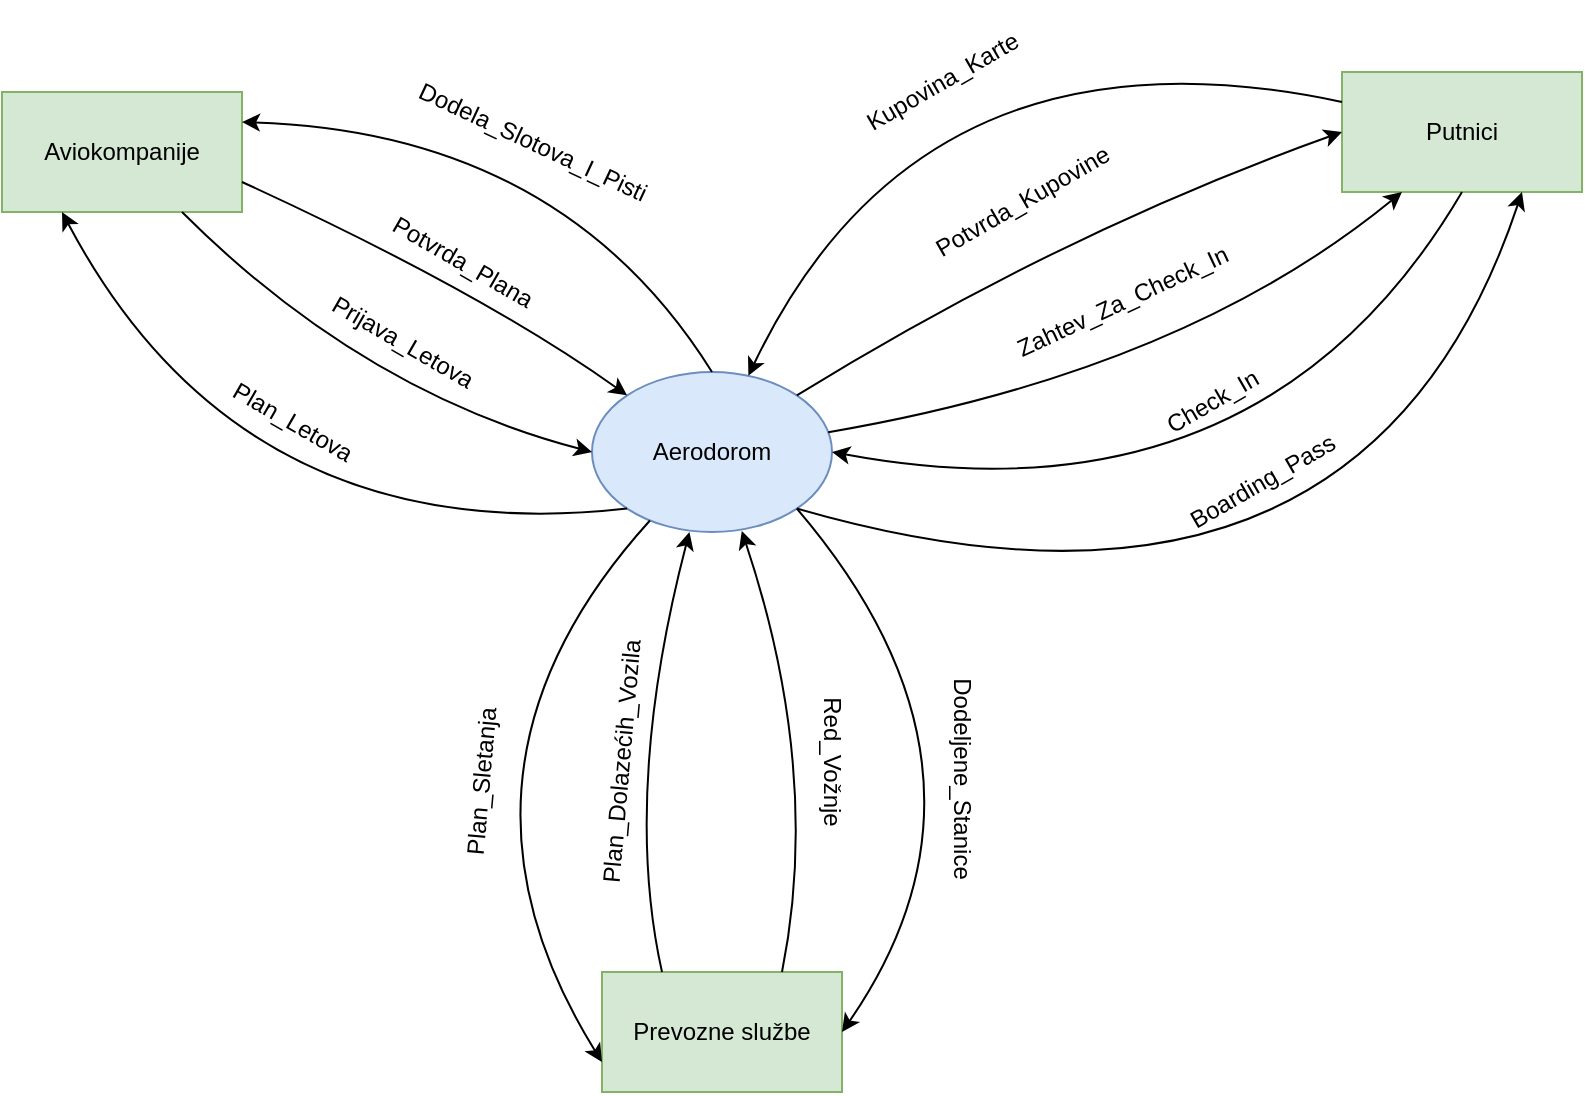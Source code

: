 <mxfile version="24.2.1" type="github" pages="2">
  <diagram name="Page-1" id="dMkPxCsCgYjrnD1cgaSa">
    <mxGraphModel dx="1720" dy="753" grid="1" gridSize="10" guides="1" tooltips="1" connect="1" arrows="1" fold="1" page="1" pageScale="1" pageWidth="850" pageHeight="1100" math="0" shadow="0">
      <root>
        <mxCell id="0" />
        <mxCell id="1" parent="0" />
        <mxCell id="N16-ZTEuNdFkC9tZuBwp-1" value="Aerodorom" style="ellipse;whiteSpace=wrap;html=1;fillColor=#dae8fc;strokeColor=#6c8ebf;" parent="1" vertex="1">
          <mxGeometry x="335" y="240" width="120" height="80" as="geometry" />
        </mxCell>
        <mxCell id="N16-ZTEuNdFkC9tZuBwp-2" value="Aviokompanije" style="rounded=0;whiteSpace=wrap;html=1;fillColor=#d5e8d4;strokeColor=#82b366;" parent="1" vertex="1">
          <mxGeometry x="40" y="100" width="120" height="60" as="geometry" />
        </mxCell>
        <mxCell id="N16-ZTEuNdFkC9tZuBwp-3" value="Putnici" style="rounded=0;whiteSpace=wrap;html=1;fillColor=#d5e8d4;strokeColor=#82b366;" parent="1" vertex="1">
          <mxGeometry x="710" y="90" width="120" height="60" as="geometry" />
        </mxCell>
        <mxCell id="N16-ZTEuNdFkC9tZuBwp-5" value="Prevozne službe" style="rounded=0;whiteSpace=wrap;html=1;fillColor=#d5e8d4;strokeColor=#82b366;" parent="1" vertex="1">
          <mxGeometry x="340" y="540" width="120" height="60" as="geometry" />
        </mxCell>
        <mxCell id="eC6ODSTQ5AMTib5HG7hx-1" value="" style="curved=1;endArrow=classic;html=1;rounded=0;exitX=0;exitY=0.25;exitDx=0;exitDy=0;" parent="1" source="N16-ZTEuNdFkC9tZuBwp-3" target="N16-ZTEuNdFkC9tZuBwp-1" edge="1">
          <mxGeometry width="50" height="50" relative="1" as="geometry">
            <mxPoint x="432.426" y="183.356" as="sourcePoint" />
            <mxPoint x="590" y="76.64" as="targetPoint" />
            <Array as="points">
              <mxPoint x="500" y="60" />
            </Array>
          </mxGeometry>
        </mxCell>
        <mxCell id="eC6ODSTQ5AMTib5HG7hx-2" value="" style="curved=1;endArrow=classic;html=1;rounded=0;entryX=0;entryY=0.5;entryDx=0;entryDy=0;exitX=1;exitY=0;exitDx=0;exitDy=0;" parent="1" source="N16-ZTEuNdFkC9tZuBwp-1" target="N16-ZTEuNdFkC9tZuBwp-3" edge="1">
          <mxGeometry width="50" height="50" relative="1" as="geometry">
            <mxPoint x="480" y="250" as="sourcePoint" />
            <mxPoint x="628" y="200" as="targetPoint" />
            <Array as="points">
              <mxPoint x="570" y="170" />
            </Array>
          </mxGeometry>
        </mxCell>
        <mxCell id="eC6ODSTQ5AMTib5HG7hx-4" value="" style="curved=1;endArrow=classic;html=1;rounded=0;entryX=1;entryY=0.25;entryDx=0;entryDy=0;exitX=0.5;exitY=0;exitDx=0;exitDy=0;" parent="1" source="N16-ZTEuNdFkC9tZuBwp-1" target="N16-ZTEuNdFkC9tZuBwp-2" edge="1">
          <mxGeometry width="50" height="50" relative="1" as="geometry">
            <mxPoint x="330" y="250" as="sourcePoint" />
            <mxPoint x="300" y="160" as="targetPoint" />
            <Array as="points">
              <mxPoint x="320" y="120" />
            </Array>
          </mxGeometry>
        </mxCell>
        <mxCell id="eC6ODSTQ5AMTib5HG7hx-7" value="" style="curved=1;endArrow=classic;html=1;rounded=0;exitX=0.75;exitY=1;exitDx=0;exitDy=0;entryX=0;entryY=0.5;entryDx=0;entryDy=0;" parent="1" source="N16-ZTEuNdFkC9tZuBwp-2" target="N16-ZTEuNdFkC9tZuBwp-1" edge="1">
          <mxGeometry width="50" height="50" relative="1" as="geometry">
            <mxPoint x="320" y="310" as="sourcePoint" />
            <mxPoint x="380" y="280" as="targetPoint" />
            <Array as="points">
              <mxPoint x="220" y="250" />
            </Array>
          </mxGeometry>
        </mxCell>
        <mxCell id="eC6ODSTQ5AMTib5HG7hx-9" value="Prijava_Letova" style="text;html=1;align=center;verticalAlign=middle;resizable=0;points=[];autosize=1;strokeColor=none;fillColor=none;rotation=30;" parent="1" vertex="1">
          <mxGeometry x="190" y="210" width="100" height="30" as="geometry" />
        </mxCell>
        <mxCell id="eC6ODSTQ5AMTib5HG7hx-13" value="" style="curved=1;endArrow=classic;html=1;rounded=0;entryX=0.25;entryY=1;entryDx=0;entryDy=0;exitX=0;exitY=1;exitDx=0;exitDy=0;" parent="1" source="N16-ZTEuNdFkC9tZuBwp-1" target="N16-ZTEuNdFkC9tZuBwp-2" edge="1">
          <mxGeometry width="50" height="50" relative="1" as="geometry">
            <mxPoint x="350" y="370" as="sourcePoint" />
            <mxPoint x="140" y="340" as="targetPoint" />
            <Array as="points">
              <mxPoint x="160" y="330" />
            </Array>
          </mxGeometry>
        </mxCell>
        <mxCell id="eC6ODSTQ5AMTib5HG7hx-15" value="Plan_Letova" style="text;html=1;align=center;verticalAlign=middle;resizable=0;points=[];autosize=1;strokeColor=none;fillColor=none;rotation=30;" parent="1" vertex="1">
          <mxGeometry x="140" y="250" width="90" height="30" as="geometry" />
        </mxCell>
        <mxCell id="eC6ODSTQ5AMTib5HG7hx-16" value="" style="curved=1;endArrow=classic;html=1;rounded=0;entryX=1;entryY=0.5;entryDx=0;entryDy=0;exitX=0.5;exitY=1;exitDx=0;exitDy=0;" parent="1" source="N16-ZTEuNdFkC9tZuBwp-3" target="N16-ZTEuNdFkC9tZuBwp-1" edge="1">
          <mxGeometry width="50" height="50" relative="1" as="geometry">
            <mxPoint x="400" y="380" as="sourcePoint" />
            <mxPoint x="450" y="330" as="targetPoint" />
            <Array as="points">
              <mxPoint x="670" y="320" />
            </Array>
          </mxGeometry>
        </mxCell>
        <mxCell id="zYkxHDBRKhAp642EZ0QI-1" value="" style="curved=1;endArrow=classic;html=1;rounded=0;exitX=0.25;exitY=0;exitDx=0;exitDy=0;entryX=0.406;entryY=1;entryDx=0;entryDy=0;entryPerimeter=0;" edge="1" parent="1" source="N16-ZTEuNdFkC9tZuBwp-5" target="N16-ZTEuNdFkC9tZuBwp-1">
          <mxGeometry width="50" height="50" relative="1" as="geometry">
            <mxPoint x="265" y="370" as="sourcePoint" />
            <mxPoint x="380" y="320" as="targetPoint" />
            <Array as="points">
              <mxPoint x="350" y="450" />
            </Array>
          </mxGeometry>
        </mxCell>
        <mxCell id="zYkxHDBRKhAp642EZ0QI-2" value="Plan_Dolazećih_Vozila" style="text;html=1;align=center;verticalAlign=middle;resizable=0;points=[];autosize=1;strokeColor=none;fillColor=none;rotation=-85;" vertex="1" parent="1">
          <mxGeometry x="275" y="420" width="150" height="30" as="geometry" />
        </mxCell>
        <mxCell id="zYkxHDBRKhAp642EZ0QI-4" value="" style="curved=1;endArrow=classic;html=1;rounded=0;entryX=0;entryY=0.75;entryDx=0;entryDy=0;" edge="1" parent="1" source="N16-ZTEuNdFkC9tZuBwp-1" target="N16-ZTEuNdFkC9tZuBwp-5">
          <mxGeometry width="50" height="50" relative="1" as="geometry">
            <mxPoint x="395" y="390" as="sourcePoint" />
            <mxPoint x="176" y="500" as="targetPoint" />
            <Array as="points">
              <mxPoint x="250" y="440" />
            </Array>
          </mxGeometry>
        </mxCell>
        <mxCell id="zYkxHDBRKhAp642EZ0QI-5" value="Plan_Sletanja" style="text;html=1;align=center;verticalAlign=middle;resizable=0;points=[];autosize=1;strokeColor=none;fillColor=none;rotation=-85;" vertex="1" parent="1">
          <mxGeometry x="230" y="430" width="100" height="30" as="geometry" />
        </mxCell>
        <mxCell id="zYkxHDBRKhAp642EZ0QI-8" value="Kupovina_Karte" style="text;html=1;align=center;verticalAlign=middle;resizable=0;points=[];autosize=1;strokeColor=none;fillColor=none;rotation=-30;" vertex="1" parent="1">
          <mxGeometry x="455" y="80" width="110" height="30" as="geometry" />
        </mxCell>
        <mxCell id="zYkxHDBRKhAp642EZ0QI-9" value="Check_In" style="text;html=1;align=center;verticalAlign=middle;resizable=0;points=[];autosize=1;strokeColor=none;fillColor=none;rotation=-30;" vertex="1" parent="1">
          <mxGeometry x="610" y="240" width="70" height="30" as="geometry" />
        </mxCell>
        <mxCell id="zYkxHDBRKhAp642EZ0QI-10" value="Potvrda_Kupovine" style="text;html=1;align=center;verticalAlign=middle;resizable=0;points=[];autosize=1;strokeColor=none;fillColor=none;rotation=-30;" vertex="1" parent="1">
          <mxGeometry x="490" y="140" width="120" height="30" as="geometry" />
        </mxCell>
        <mxCell id="zYkxHDBRKhAp642EZ0QI-11" value="" style="curved=1;endArrow=classic;html=1;rounded=0;entryX=0.75;entryY=1;entryDx=0;entryDy=0;exitX=1;exitY=1;exitDx=0;exitDy=0;" edge="1" parent="1" source="N16-ZTEuNdFkC9tZuBwp-1" target="N16-ZTEuNdFkC9tZuBwp-3">
          <mxGeometry width="50" height="50" relative="1" as="geometry">
            <mxPoint x="480" y="310" as="sourcePoint" />
            <mxPoint x="758" y="198" as="targetPoint" />
            <Array as="points">
              <mxPoint x="720" y="390" />
            </Array>
          </mxGeometry>
        </mxCell>
        <mxCell id="zYkxHDBRKhAp642EZ0QI-12" value="Boarding_Pass" style="text;html=1;align=center;verticalAlign=middle;resizable=0;points=[];autosize=1;strokeColor=none;fillColor=none;rotation=-30;" vertex="1" parent="1">
          <mxGeometry x="620" y="280" width="100" height="30" as="geometry" />
        </mxCell>
        <mxCell id="20pqZ-qQ1fz9dVUpyZc0-3" value="" style="curved=1;endArrow=classic;html=1;rounded=0;entryX=0.25;entryY=1;entryDx=0;entryDy=0;" edge="1" parent="1" source="N16-ZTEuNdFkC9tZuBwp-1" target="N16-ZTEuNdFkC9tZuBwp-3">
          <mxGeometry width="50" height="50" relative="1" as="geometry">
            <mxPoint x="510" y="272" as="sourcePoint" />
            <mxPoint x="708" y="150" as="targetPoint" />
            <Array as="points">
              <mxPoint x="630" y="240" />
            </Array>
          </mxGeometry>
        </mxCell>
        <mxCell id="20pqZ-qQ1fz9dVUpyZc0-4" value="Zahtev_Za_Check_In" style="text;html=1;align=center;verticalAlign=middle;resizable=0;points=[];autosize=1;strokeColor=none;fillColor=none;rotation=-25;" vertex="1" parent="1">
          <mxGeometry x="530" y="190" width="140" height="30" as="geometry" />
        </mxCell>
        <mxCell id="20pqZ-qQ1fz9dVUpyZc0-7" value="" style="curved=1;endArrow=classic;html=1;rounded=0;exitX=1;exitY=0.75;exitDx=0;exitDy=0;entryX=0;entryY=0;entryDx=0;entryDy=0;" edge="1" parent="1" source="N16-ZTEuNdFkC9tZuBwp-2" target="N16-ZTEuNdFkC9tZuBwp-1">
          <mxGeometry width="50" height="50" relative="1" as="geometry">
            <mxPoint x="160" y="130" as="sourcePoint" />
            <mxPoint x="365" y="250" as="targetPoint" />
            <Array as="points">
              <mxPoint x="280" y="200" />
            </Array>
          </mxGeometry>
        </mxCell>
        <mxCell id="20pqZ-qQ1fz9dVUpyZc0-8" value="Potvrda_Plana" style="text;html=1;align=center;verticalAlign=middle;resizable=0;points=[];autosize=1;strokeColor=none;fillColor=none;rotation=30;" vertex="1" parent="1">
          <mxGeometry x="220" y="170" width="100" height="30" as="geometry" />
        </mxCell>
        <mxCell id="7MpKoGEB8ea7BJYRipoG-3" value="Dodela_Slotova_I_Pisti" style="text;html=1;align=center;verticalAlign=middle;resizable=0;points=[];autosize=1;strokeColor=none;fillColor=none;rotation=25;" vertex="1" parent="1">
          <mxGeometry x="230" y="110" width="150" height="30" as="geometry" />
        </mxCell>
        <mxCell id="7MpKoGEB8ea7BJYRipoG-4" value="" style="curved=1;endArrow=classic;html=1;rounded=0;entryX=1;entryY=0.5;entryDx=0;entryDy=0;exitX=1;exitY=1;exitDx=0;exitDy=0;" edge="1" parent="1" source="N16-ZTEuNdFkC9tZuBwp-1" target="N16-ZTEuNdFkC9tZuBwp-5">
          <mxGeometry width="50" height="50" relative="1" as="geometry">
            <mxPoint x="624" y="390" as="sourcePoint" />
            <mxPoint x="600" y="661" as="targetPoint" />
            <Array as="points">
              <mxPoint x="550" y="440" />
            </Array>
          </mxGeometry>
        </mxCell>
        <mxCell id="7MpKoGEB8ea7BJYRipoG-5" value="Dodeljene_Stanice" style="text;html=1;align=center;verticalAlign=middle;resizable=0;points=[];autosize=1;strokeColor=none;fillColor=none;rotation=90;" vertex="1" parent="1">
          <mxGeometry x="460" y="428" width="120" height="30" as="geometry" />
        </mxCell>
        <mxCell id="NFr-0_1pKD1H3H-imxBE-1" value="" style="curved=1;endArrow=classic;html=1;rounded=0;entryX=0.624;entryY=0.993;entryDx=0;entryDy=0;entryPerimeter=0;exitX=0.75;exitY=0;exitDx=0;exitDy=0;" edge="1" parent="1" source="N16-ZTEuNdFkC9tZuBwp-5" target="N16-ZTEuNdFkC9tZuBwp-1">
          <mxGeometry width="50" height="50" relative="1" as="geometry">
            <mxPoint x="400" y="540" as="sourcePoint" />
            <mxPoint x="405" y="330" as="targetPoint" />
            <Array as="points">
              <mxPoint x="450" y="440" />
            </Array>
          </mxGeometry>
        </mxCell>
        <mxCell id="NFr-0_1pKD1H3H-imxBE-2" value="Red_Vožnje" style="text;html=1;align=center;verticalAlign=middle;whiteSpace=wrap;rounded=0;rotation=90;" vertex="1" parent="1">
          <mxGeometry x="425" y="420" width="60" height="30" as="geometry" />
        </mxCell>
      </root>
    </mxGraphModel>
  </diagram>
  <diagram id="cO6h47wYBghp1ktlheMK" name="Page-2">
    <mxGraphModel dx="1720" dy="753" grid="1" gridSize="10" guides="1" tooltips="1" connect="1" arrows="1" fold="1" page="1" pageScale="1" pageWidth="850" pageHeight="1100" math="0" shadow="0">
      <root>
        <mxCell id="0" />
        <mxCell id="1" parent="0" />
        <mxCell id="houEtgWsFy5UspwWMb9l-1" value="Aviokompanije" style="rounded=0;whiteSpace=wrap;html=1;fillColor=#d5e8d4;strokeColor=#82b366;" vertex="1" parent="1">
          <mxGeometry x="97.5" y="70" width="120" height="60" as="geometry" />
        </mxCell>
        <mxCell id="0xqfVrp4b1bftH8xwtyg-1" value="Planiranje letova" style="ellipse;whiteSpace=wrap;html=1;fillColor=#dae8fc;strokeColor=#6c8ebf;" vertex="1" parent="1">
          <mxGeometry x="147.5" y="290" width="120" height="80" as="geometry" />
        </mxCell>
        <mxCell id="Dn5GRyshy98DUhFxPVZw-1" value="Putnici" style="rounded=0;whiteSpace=wrap;html=1;fillColor=#d5e8d4;strokeColor=#82b366;" vertex="1" parent="1">
          <mxGeometry x="700" y="120" width="120" height="60" as="geometry" />
        </mxCell>
        <mxCell id="NCgKyQcCPiFBieHoFDSB-1" value="" style="curved=1;endArrow=classic;html=1;rounded=0;exitX=0;exitY=0.5;exitDx=0;exitDy=0;entryX=0;entryY=0.5;entryDx=0;entryDy=0;" edge="1" parent="1" source="houEtgWsFy5UspwWMb9l-1" target="0xqfVrp4b1bftH8xwtyg-1">
          <mxGeometry width="50" height="50" relative="1" as="geometry">
            <mxPoint x="107.5" y="110" as="sourcePoint" />
            <mxPoint x="312.5" y="230" as="targetPoint" />
            <Array as="points">
              <mxPoint x="37.5" y="220" />
            </Array>
          </mxGeometry>
        </mxCell>
        <mxCell id="JEQnsf-7jHkJQ71hlSPF-1" value="Prijava_Letova" style="text;html=1;align=center;verticalAlign=middle;resizable=0;points=[];autosize=1;strokeColor=none;fillColor=none;rotation=70;" vertex="1" parent="1">
          <mxGeometry x="47.5" y="210" width="100" height="30" as="geometry" />
        </mxCell>
        <mxCell id="OCJ2jR5yOItix6bKATbG-1" value="" style="curved=1;endArrow=classic;html=1;rounded=0;exitX=0;exitY=0;exitDx=0;exitDy=0;entryX=0.25;entryY=1;entryDx=0;entryDy=0;" edge="1" parent="1" source="0xqfVrp4b1bftH8xwtyg-1" target="houEtgWsFy5UspwWMb9l-1">
          <mxGeometry width="50" height="50" relative="1" as="geometry">
            <mxPoint x="352.5" y="190" as="sourcePoint" />
            <mxPoint x="402.5" y="420" as="targetPoint" />
            <Array as="points">
              <mxPoint x="187.5" y="210" />
            </Array>
          </mxGeometry>
        </mxCell>
        <mxCell id="TrhFGSTtI_R5pJDU0I7N-1" value="Plan_Letova" style="text;html=1;align=center;verticalAlign=middle;resizable=0;points=[];autosize=1;strokeColor=none;fillColor=none;rotation=75;" vertex="1" parent="1">
          <mxGeometry x="137.5" y="190" width="90" height="30" as="geometry" />
        </mxCell>
        <mxCell id="12fRXHdi0EV1YNjGP5Z--1" value="" style="curved=1;endArrow=classic;html=1;rounded=0;exitX=0.75;exitY=1;exitDx=0;exitDy=0;entryX=0.5;entryY=0;entryDx=0;entryDy=0;" edge="1" parent="1" source="houEtgWsFy5UspwWMb9l-1" target="0xqfVrp4b1bftH8xwtyg-1">
          <mxGeometry width="50" height="50" relative="1" as="geometry">
            <mxPoint x="327.5" y="130" as="sourcePoint" />
            <mxPoint x="377.5" y="360" as="targetPoint" />
            <Array as="points">
              <mxPoint x="257.5" y="210" />
            </Array>
          </mxGeometry>
        </mxCell>
        <mxCell id="018LYgL7rWXPZSjDY07F-1" value="Potvrda_Plana" style="text;html=1;align=center;verticalAlign=middle;resizable=0;points=[];autosize=1;strokeColor=none;fillColor=none;rotation=65;" vertex="1" parent="1">
          <mxGeometry x="187.5" y="170" width="100" height="30" as="geometry" />
        </mxCell>
        <mxCell id="snK7xoVcONatg_tLJExO-1" value="" style="curved=1;endArrow=classic;html=1;rounded=0;entryX=1;entryY=0.5;entryDx=0;entryDy=0;exitX=1;exitY=0.5;exitDx=0;exitDy=0;" edge="1" parent="1" source="0xqfVrp4b1bftH8xwtyg-1" target="houEtgWsFy5UspwWMb9l-1">
          <mxGeometry width="50" height="50" relative="1" as="geometry">
            <mxPoint x="355.5" y="311" as="sourcePoint" />
            <mxPoint x="317.5" y="139" as="targetPoint" />
            <Array as="points">
              <mxPoint x="337.5" y="190" />
            </Array>
          </mxGeometry>
        </mxCell>
        <mxCell id="XzmND1r6t3HyRyocEvdl-1" value="Dodeljeni_Slotovi_I_Piste" style="text;html=1;align=center;verticalAlign=middle;resizable=0;points=[];autosize=1;strokeColor=none;fillColor=none;rotation=60;" vertex="1" parent="1">
          <mxGeometry x="227.5" y="160" width="160" height="30" as="geometry" />
        </mxCell>
        <mxCell id="050FwJRo7Dyw4U1e3LNl-5" value="" style="group" vertex="1" connectable="0" parent="1">
          <mxGeometry x="140" y="535" width="120" height="30" as="geometry" />
        </mxCell>
        <mxCell id="050FwJRo7Dyw4U1e3LNl-1" value="" style="endArrow=none;html=1;rounded=0;" edge="1" parent="050FwJRo7Dyw4U1e3LNl-5">
          <mxGeometry width="50" height="50" relative="1" as="geometry">
            <mxPoint y="25" as="sourcePoint" />
            <mxPoint x="120" y="25" as="targetPoint" />
          </mxGeometry>
        </mxCell>
        <mxCell id="050FwJRo7Dyw4U1e3LNl-2" value="Spisak_Letova" style="text;html=1;align=center;verticalAlign=middle;whiteSpace=wrap;rounded=0;" vertex="1" parent="050FwJRo7Dyw4U1e3LNl-5">
          <mxGeometry x="30" width="60" height="30" as="geometry" />
        </mxCell>
        <mxCell id="050FwJRo7Dyw4U1e3LNl-3" value="" style="endArrow=none;html=1;rounded=0;" edge="1" parent="050FwJRo7Dyw4U1e3LNl-5">
          <mxGeometry width="50" height="50" relative="1" as="geometry">
            <mxPoint as="sourcePoint" />
            <mxPoint x="120" as="targetPoint" />
          </mxGeometry>
        </mxCell>
        <mxCell id="050FwJRo7Dyw4U1e3LNl-6" value="" style="curved=1;endArrow=classic;html=1;rounded=0;exitX=0;exitY=1;exitDx=0;exitDy=0;entryX=0.5;entryY=0;entryDx=0;entryDy=0;" edge="1" parent="1" source="0xqfVrp4b1bftH8xwtyg-1" target="050FwJRo7Dyw4U1e3LNl-2">
          <mxGeometry width="50" height="50" relative="1" as="geometry">
            <mxPoint x="170" y="430" as="sourcePoint" />
            <mxPoint x="200" y="530" as="targetPoint" />
            <Array as="points">
              <mxPoint x="150" y="470" />
            </Array>
          </mxGeometry>
        </mxCell>
        <mxCell id="qE0PXEFiPmY2LjTQhsdM-1" value="Prevozne službe" style="rounded=0;whiteSpace=wrap;html=1;fillColor=#d5e8d4;strokeColor=#82b366;" vertex="1" parent="1">
          <mxGeometry x="507.5" y="960" width="120" height="60" as="geometry" />
        </mxCell>
        <mxCell id="qE0PXEFiPmY2LjTQhsdM-4" value="Prodaja karata" style="ellipse;whiteSpace=wrap;html=1;fillColor=#dae8fc;strokeColor=#6c8ebf;" vertex="1" parent="1">
          <mxGeometry x="510" y="270" width="120" height="80" as="geometry" />
        </mxCell>
        <mxCell id="gpiRaI661pJI1X9XEKv_-1" value="Kupovina_Karte" style="text;html=1;align=center;verticalAlign=middle;resizable=0;points=[];autosize=1;strokeColor=none;fillColor=none;rotation=-45;" vertex="1" parent="1">
          <mxGeometry x="555" y="160" width="110" height="30" as="geometry" />
        </mxCell>
        <mxCell id="ZcfV0F4qU0i1jljhB4jO-1" value="Potvrda_Kupovine" style="text;html=1;align=center;verticalAlign=middle;resizable=0;points=[];autosize=1;strokeColor=none;fillColor=none;rotation=-35;" vertex="1" parent="1">
          <mxGeometry x="610" y="220" width="120" height="30" as="geometry" />
        </mxCell>
        <mxCell id="LWnGnxBj_MHcwbN_gsxg-1" value="Zahtev_Za_Check_In" style="text;html=1;align=center;verticalAlign=middle;resizable=0;points=[];autosize=1;strokeColor=none;fillColor=none;rotation=45;" vertex="1" parent="1">
          <mxGeometry x="890" y="170" width="140" height="30" as="geometry" />
        </mxCell>
        <mxCell id="jQkOMQ73SbYzd_x60HO6-1" value="Check_In" style="text;html=1;align=center;verticalAlign=middle;resizable=0;points=[];autosize=1;strokeColor=none;fillColor=none;rotation=40;" vertex="1" parent="1">
          <mxGeometry x="840" y="220" width="70" height="30" as="geometry" />
        </mxCell>
        <mxCell id="yXWlxbYczMwC6bWezyqw-1" value="Boarding_Pass" style="text;html=1;align=center;verticalAlign=middle;resizable=0;points=[];autosize=1;strokeColor=none;fillColor=none;rotation=45;" vertex="1" parent="1">
          <mxGeometry x="770" y="260" width="100" height="30" as="geometry" />
        </mxCell>
        <mxCell id="yXWlxbYczMwC6bWezyqw-2" value="" style="curved=1;endArrow=classic;html=1;rounded=0;exitX=0;exitY=0.25;exitDx=0;exitDy=0;entryX=0.5;entryY=0;entryDx=0;entryDy=0;" edge="1" parent="1" source="Dn5GRyshy98DUhFxPVZw-1" target="qE0PXEFiPmY2LjTQhsdM-4">
          <mxGeometry width="50" height="50" relative="1" as="geometry">
            <mxPoint x="780" y="270" as="sourcePoint" />
            <mxPoint x="830" y="500" as="targetPoint" />
            <Array as="points">
              <mxPoint x="600" y="170" />
            </Array>
          </mxGeometry>
        </mxCell>
        <mxCell id="yXWlxbYczMwC6bWezyqw-3" value="" style="curved=1;endArrow=classic;html=1;rounded=0;exitX=1;exitY=0;exitDx=0;exitDy=0;entryX=0.25;entryY=1;entryDx=0;entryDy=0;" edge="1" parent="1" source="qE0PXEFiPmY2LjTQhsdM-4" target="Dn5GRyshy98DUhFxPVZw-1">
          <mxGeometry width="50" height="50" relative="1" as="geometry">
            <mxPoint x="778" y="462" as="sourcePoint" />
            <mxPoint x="740" y="290" as="targetPoint" />
            <Array as="points">
              <mxPoint x="700" y="260" />
            </Array>
          </mxGeometry>
        </mxCell>
        <mxCell id="yXWlxbYczMwC6bWezyqw-5" value="Čekiranje" style="ellipse;whiteSpace=wrap;html=1;fillColor=#dae8fc;strokeColor=#6c8ebf;" vertex="1" parent="1">
          <mxGeometry x="890" y="290" width="120" height="80" as="geometry" />
        </mxCell>
        <mxCell id="yXWlxbYczMwC6bWezyqw-6" value="" style="curved=1;endArrow=classic;html=1;rounded=0;exitX=1;exitY=0;exitDx=0;exitDy=0;entryX=1;entryY=0.5;entryDx=0;entryDy=0;" edge="1" parent="1" source="yXWlxbYczMwC6bWezyqw-5" target="Dn5GRyshy98DUhFxPVZw-1">
          <mxGeometry width="50" height="50" relative="1" as="geometry">
            <mxPoint x="870" y="125" as="sourcePoint" />
            <mxPoint x="930.0" y="325" as="targetPoint" />
            <Array as="points">
              <mxPoint x="980" y="160" />
            </Array>
          </mxGeometry>
        </mxCell>
        <mxCell id="yXWlxbYczMwC6bWezyqw-7" value="" style="curved=1;endArrow=classic;html=1;rounded=0;exitX=0.75;exitY=1;exitDx=0;exitDy=0;entryX=0.5;entryY=0;entryDx=0;entryDy=0;" edge="1" parent="1" source="Dn5GRyshy98DUhFxPVZw-1" target="yXWlxbYczMwC6bWezyqw-5">
          <mxGeometry width="50" height="50" relative="1" as="geometry">
            <mxPoint x="790" y="320" as="sourcePoint" />
            <mxPoint x="760" y="190" as="targetPoint" />
            <Array as="points">
              <mxPoint x="860" y="260" />
            </Array>
          </mxGeometry>
        </mxCell>
        <mxCell id="yXWlxbYczMwC6bWezyqw-8" value="" style="curved=1;endArrow=classic;html=1;rounded=0;exitX=0;exitY=0.5;exitDx=0;exitDy=0;entryX=0.5;entryY=1;entryDx=0;entryDy=0;" edge="1" parent="1" source="yXWlxbYczMwC6bWezyqw-5" target="Dn5GRyshy98DUhFxPVZw-1">
          <mxGeometry width="50" height="50" relative="1" as="geometry">
            <mxPoint x="645" y="320" as="sourcePoint" />
            <mxPoint x="760" y="220" as="targetPoint" />
            <Array as="points">
              <mxPoint x="770" y="300" />
            </Array>
          </mxGeometry>
        </mxCell>
        <mxCell id="yXWlxbYczMwC6bWezyqw-15" value="" style="group" vertex="1" connectable="0" parent="1">
          <mxGeometry x="500" y="440" width="120" height="30" as="geometry" />
        </mxCell>
        <mxCell id="yXWlxbYczMwC6bWezyqw-16" value="" style="endArrow=none;html=1;rounded=0;" edge="1" parent="yXWlxbYczMwC6bWezyqw-15">
          <mxGeometry width="50" height="50" relative="1" as="geometry">
            <mxPoint y="25" as="sourcePoint" />
            <mxPoint x="120" y="25" as="targetPoint" />
          </mxGeometry>
        </mxCell>
        <mxCell id="yXWlxbYczMwC6bWezyqw-17" value="Prodate_Karte" style="text;html=1;align=center;verticalAlign=middle;whiteSpace=wrap;rounded=0;" vertex="1" parent="yXWlxbYczMwC6bWezyqw-15">
          <mxGeometry x="30" width="60" height="30" as="geometry" />
        </mxCell>
        <mxCell id="yXWlxbYczMwC6bWezyqw-18" value="" style="endArrow=none;html=1;rounded=0;" edge="1" parent="yXWlxbYczMwC6bWezyqw-15">
          <mxGeometry width="50" height="50" relative="1" as="geometry">
            <mxPoint as="sourcePoint" />
            <mxPoint x="120" as="targetPoint" />
          </mxGeometry>
        </mxCell>
        <mxCell id="yXWlxbYczMwC6bWezyqw-19" value="" style="group" vertex="1" connectable="0" parent="1">
          <mxGeometry x="910" y="450" width="120" height="30" as="geometry" />
        </mxCell>
        <mxCell id="yXWlxbYczMwC6bWezyqw-20" value="" style="endArrow=none;html=1;rounded=0;" edge="1" parent="yXWlxbYczMwC6bWezyqw-19">
          <mxGeometry width="50" height="50" relative="1" as="geometry">
            <mxPoint y="25" as="sourcePoint" />
            <mxPoint x="120" y="25" as="targetPoint" />
          </mxGeometry>
        </mxCell>
        <mxCell id="yXWlxbYczMwC6bWezyqw-21" value="Čekirani_Putnici" style="text;html=1;align=center;verticalAlign=middle;whiteSpace=wrap;rounded=0;" vertex="1" parent="yXWlxbYczMwC6bWezyqw-19">
          <mxGeometry x="30" width="60" height="30" as="geometry" />
        </mxCell>
        <mxCell id="yXWlxbYczMwC6bWezyqw-22" value="" style="endArrow=none;html=1;rounded=0;" edge="1" parent="yXWlxbYczMwC6bWezyqw-19">
          <mxGeometry width="50" height="50" relative="1" as="geometry">
            <mxPoint as="sourcePoint" />
            <mxPoint x="120" as="targetPoint" />
          </mxGeometry>
        </mxCell>
        <mxCell id="yXWlxbYczMwC6bWezyqw-23" value="" style="curved=1;endArrow=classic;html=1;rounded=0;exitX=1;exitY=0.5;exitDx=0;exitDy=0;" edge="1" parent="1" source="qE0PXEFiPmY2LjTQhsdM-4">
          <mxGeometry width="50" height="50" relative="1" as="geometry">
            <mxPoint x="498" y="316.5" as="sourcePoint" />
            <mxPoint x="580" y="440" as="targetPoint" />
            <Array as="points">
              <mxPoint x="670" y="390" />
            </Array>
          </mxGeometry>
        </mxCell>
        <mxCell id="yXWlxbYczMwC6bWezyqw-24" value="" style="curved=1;endArrow=classic;html=1;rounded=0;exitX=1;exitY=0.5;exitDx=0;exitDy=0;entryX=0.75;entryY=0;entryDx=0;entryDy=0;" edge="1" parent="1" source="yXWlxbYczMwC6bWezyqw-5" target="yXWlxbYczMwC6bWezyqw-21">
          <mxGeometry width="50" height="50" relative="1" as="geometry">
            <mxPoint x="1120" y="360" as="sourcePoint" />
            <mxPoint x="1140" y="490" as="targetPoint" />
            <Array as="points">
              <mxPoint x="1040" y="380" />
            </Array>
          </mxGeometry>
        </mxCell>
        <mxCell id="yXWlxbYczMwC6bWezyqw-25" value="Planiranje prevoza" style="ellipse;whiteSpace=wrap;html=1;fillColor=#dae8fc;strokeColor=#6c8ebf;" vertex="1" parent="1">
          <mxGeometry x="507.5" y="740" width="120" height="80" as="geometry" />
        </mxCell>
        <mxCell id="HGrn4RjoPQ3LDkPpKF_r-1" value="Plan_Sletanja" style="text;html=1;align=center;verticalAlign=middle;resizable=0;points=[];autosize=1;strokeColor=none;fillColor=none;rotation=80;" vertex="1" parent="1">
          <mxGeometry x="652.5" y="850" width="100" height="30" as="geometry" />
        </mxCell>
        <mxCell id="Nbq6msbqnLZOKfvDoZVX-1" value="Plan_Dolazećih_Vozila" style="text;html=1;align=center;verticalAlign=middle;resizable=0;points=[];autosize=1;strokeColor=none;fillColor=none;rotation=90;" vertex="1" parent="1">
          <mxGeometry x="567.5" y="880" width="150" height="30" as="geometry" />
        </mxCell>
        <mxCell id="qSQ7mLkaVe67iEcqSR0Z-1" value="Dodeljene_Stanice" style="text;html=1;align=center;verticalAlign=middle;resizable=0;points=[];autosize=1;strokeColor=none;fillColor=none;rotation=90;" vertex="1" parent="1">
          <mxGeometry x="477.5" y="870" width="120" height="30" as="geometry" />
        </mxCell>
        <mxCell id="qSQ7mLkaVe67iEcqSR0Z-2" value="" style="curved=1;endArrow=classic;html=1;rounded=0;exitX=0;exitY=0.5;exitDx=0;exitDy=0;entryX=0;entryY=0.5;entryDx=0;entryDy=0;" edge="1" parent="1" source="qE0PXEFiPmY2LjTQhsdM-1" target="yXWlxbYczMwC6bWezyqw-25">
          <mxGeometry width="50" height="50" relative="1" as="geometry">
            <mxPoint x="795.5" y="982" as="sourcePoint" />
            <mxPoint x="757.5" y="810" as="targetPoint" />
            <Array as="points">
              <mxPoint x="387.5" y="880" />
            </Array>
          </mxGeometry>
        </mxCell>
        <mxCell id="4my-KHYEr8YqdkbvOa_w-1" value="" style="curved=1;endArrow=classic;html=1;rounded=0;exitX=1;exitY=0.5;exitDx=0;exitDy=0;entryX=1;entryY=0.5;entryDx=0;entryDy=0;" edge="1" parent="1" source="yXWlxbYczMwC6bWezyqw-25" target="qE0PXEFiPmY2LjTQhsdM-1">
          <mxGeometry width="50" height="50" relative="1" as="geometry">
            <mxPoint x="787.5" y="972" as="sourcePoint" />
            <mxPoint x="784.5" y="820" as="targetPoint" />
            <Array as="points">
              <mxPoint x="747.5" y="880" />
            </Array>
          </mxGeometry>
        </mxCell>
        <mxCell id="HJQJYUPb3E7ZoJCejdXd-1" value="Red_Vožnje" style="text;html=1;align=center;verticalAlign=middle;whiteSpace=wrap;rounded=0;rotation=-77;" vertex="1" parent="1">
          <mxGeometry x="400" y="840" width="60" height="30" as="geometry" />
        </mxCell>
        <mxCell id="HJQJYUPb3E7ZoJCejdXd-2" value="" style="curved=1;endArrow=classic;html=1;rounded=0;exitX=0.75;exitY=0;exitDx=0;exitDy=0;entryX=1;entryY=1;entryDx=0;entryDy=0;" edge="1" parent="1" source="qE0PXEFiPmY2LjTQhsdM-1" target="yXWlxbYczMwC6bWezyqw-25">
          <mxGeometry width="50" height="50" relative="1" as="geometry">
            <mxPoint x="607.5" y="1060" as="sourcePoint" />
            <mxPoint x="607.5" y="850" as="targetPoint" />
            <Array as="points">
              <mxPoint x="647.5" y="890" />
            </Array>
          </mxGeometry>
        </mxCell>
        <mxCell id="HJQJYUPb3E7ZoJCejdXd-3" value="" style="curved=1;endArrow=classic;html=1;rounded=0;exitX=0;exitY=1;exitDx=0;exitDy=0;entryX=0.25;entryY=0;entryDx=0;entryDy=0;" edge="1" parent="1" source="yXWlxbYczMwC6bWezyqw-25" target="qE0PXEFiPmY2LjTQhsdM-1">
          <mxGeometry width="50" height="50" relative="1" as="geometry">
            <mxPoint x="557.5" y="982" as="sourcePoint" />
            <mxPoint x="569.5" y="830" as="targetPoint" />
            <Array as="points">
              <mxPoint x="487.5" y="880" />
            </Array>
          </mxGeometry>
        </mxCell>
        <mxCell id="HJQJYUPb3E7ZoJCejdXd-4" value="" style="group" vertex="1" connectable="0" parent="1">
          <mxGeometry x="600" y="630" width="120" height="30" as="geometry" />
        </mxCell>
        <mxCell id="HJQJYUPb3E7ZoJCejdXd-5" value="" style="endArrow=none;html=1;rounded=0;" edge="1" parent="HJQJYUPb3E7ZoJCejdXd-4">
          <mxGeometry width="50" height="50" relative="1" as="geometry">
            <mxPoint y="25" as="sourcePoint" />
            <mxPoint x="120" y="25" as="targetPoint" />
          </mxGeometry>
        </mxCell>
        <mxCell id="HJQJYUPb3E7ZoJCejdXd-6" value="Spisak_Prevoza" style="text;html=1;align=center;verticalAlign=middle;whiteSpace=wrap;rounded=0;" vertex="1" parent="HJQJYUPb3E7ZoJCejdXd-4">
          <mxGeometry x="30" width="60" height="30" as="geometry" />
        </mxCell>
        <mxCell id="HJQJYUPb3E7ZoJCejdXd-7" value="" style="endArrow=none;html=1;rounded=0;" edge="1" parent="HJQJYUPb3E7ZoJCejdXd-4">
          <mxGeometry width="50" height="50" relative="1" as="geometry">
            <mxPoint as="sourcePoint" />
            <mxPoint x="120" as="targetPoint" />
          </mxGeometry>
        </mxCell>
        <mxCell id="HJQJYUPb3E7ZoJCejdXd-8" value="" style="curved=1;endArrow=classic;html=1;rounded=0;exitX=0.5;exitY=0;exitDx=0;exitDy=0;" edge="1" parent="1" source="yXWlxbYczMwC6bWezyqw-25">
          <mxGeometry width="50" height="50" relative="1" as="geometry">
            <mxPoint x="542.75" y="722" as="sourcePoint" />
            <mxPoint x="660" y="660" as="targetPoint" />
            <Array as="points">
              <mxPoint x="640" y="730" />
            </Array>
          </mxGeometry>
        </mxCell>
        <mxCell id="1rmTAbcPPVMJjPAsMA5w-1" value="" style="curved=1;endArrow=classic;html=1;rounded=0;exitX=0.75;exitY=0;exitDx=0;exitDy=0;entryX=0;entryY=0.5;entryDx=0;entryDy=0;" edge="1" parent="1" source="050FwJRo7Dyw4U1e3LNl-2" target="qE0PXEFiPmY2LjTQhsdM-4">
          <mxGeometry width="50" height="50" relative="1" as="geometry">
            <mxPoint x="198" y="560" as="sourcePoint" />
            <mxPoint x="210" y="687" as="targetPoint" />
            <Array as="points">
              <mxPoint x="330" y="380" />
            </Array>
          </mxGeometry>
        </mxCell>
      </root>
    </mxGraphModel>
  </diagram>
</mxfile>
